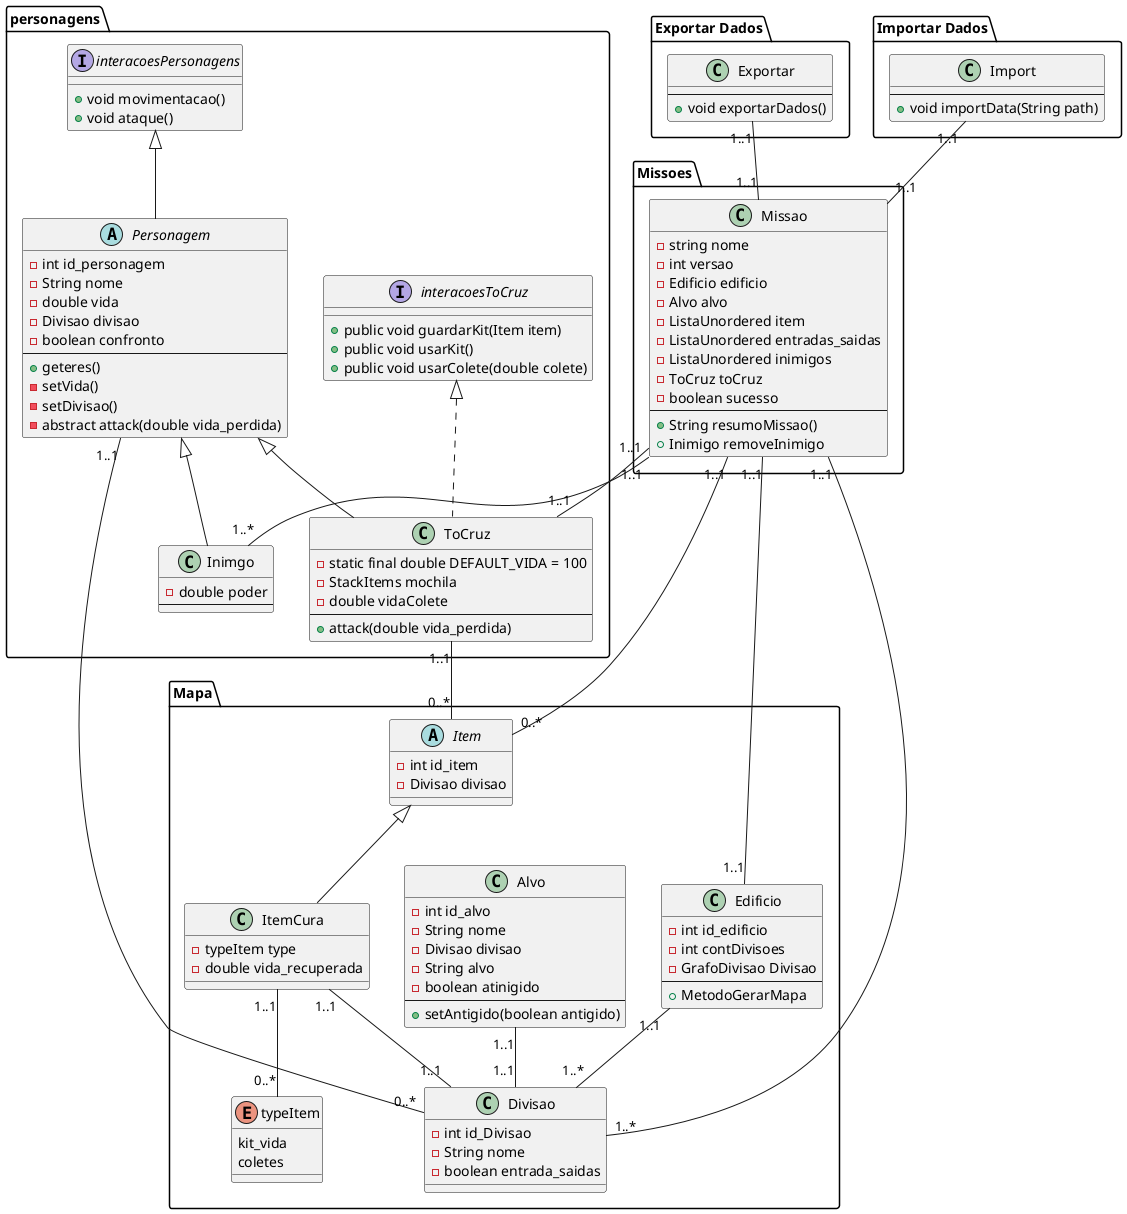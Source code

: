 @startuml DiagramaClassesToCruz

package "Mapa" {
    /'
    Provavelmente é preciso remover este boolean
    '/
    class Divisao {
        - int id_Divisao
        - String nome
        - boolean entrada_saidas
    }

    /'
    As Divisao do edifio vão ser um grafo
    o grafo é construido quando e feita a importação dos dados
    '/
    class Edificio {
        - int id_edificio
        - int contDivisoes
        - GrafoDivisao Divisao
        --
        + MetodoGerarMapa
    }

    Edificio "1..1" -- "1..*" Divisao
    /'
    Talvez meter o type como uma String se sim remover typeAlvo acima
    
    O boolean antigido representa se o objeto já foi coletado ou não pelo 
    ToCruz
    '/
    class Alvo {
        - int id_alvo
        - String nome
        - Divisao divisao
        - String alvo
        - boolean atinigido
        --
        + setAntigido(boolean antigido)
    }

    enum typeItem {
        kit_vida
        coletes
    }

    /'Se houver diferente entre o que cada item fornce,
    criar hierarquia'/
    abstract class Item {
        - int id_item
        - Divisao divisao
    }

    class ItemCura extends Item{
        - typeItem type
        - double vida_recuperada
    }


    Alvo "1..1" -- "1..1" Divisao
    ItemCura "1..1" -- "1..1" Divisao
    ItemCura "1..1" -- "0..*" typeItem
}

package "personagens" {
    
    /'Não daria para meter o To Cruz e o inimigo como uma enum,
    mas só fazer se nã achar mais campos para o inimigo e para o To Cruz'/
    interface interacoesPersonagens {
        + void movimentacao()
        + void ataque()
    }
    
    abstract class Personagem extends interacoesPersonagens {
        - int id_personagem
        - String nome
        - double vida
        - Divisao divisao
        - boolean confronto
        --
        + geteres()
        - setVida()
        - setDivisao()
        - abstract attack(double vida_perdida)
    }

    interface interacoesToCruz {
        + public void guardarKit(Item item)        
        + public void usarKit()
        + public void usarColete(double colete)
    }

    /'
    A Stack guarda apenas os kitVida
    A double vidaColete em principio não é necessário.
    O ToCruz não tem a variavel poder, porque ele vai dar sempre
    instaKill
    '/
    class ToCruz extends Personagem implements interacoesToCruz {
        - static final double DEFAULT_VIDA = 100
        - StackItems mochila
        - double vidaColete
        --
        + attack(double vida_perdida)
    }

    class Inimgo extends Personagem {
        - double poder
        --
    }

    Personagem "1..1" -- "0..*" Divisao
    ToCruz "1..1" -- "0..*" Item
}

package "Missoes" {

    /'
    O item é uma LinkedList ou um array
    As entras também podem ser LinkedList ou Stacks 

    Estes campos também podem ser Listas (que pode ser melhor)

    No construtor o ToCruz não é mandado no 
    '/
    class Missao {
        - string nome
        - int versao
        - Edificio edificio
        - Alvo alvo
        - ListaUnordered item
        - ListaUnordered entradas_saidas
        - ListaUnordered inimigos
        - ToCruz toCruz
        - boolean sucesso
        --
        + String resumoMissao()
        + Inimigo removeInimigo
    }

    Missao "1..1" -- "0..*" Item
    Missao "1..1" -- "1..1" Edificio
    Missao "1..1" -- "1..*" Divisao
    Missao "1..1" -- "1..*" Inimgo
    Missao "1..1" -- "1..1" ToCruz
}

package "Importar Dados" {

    class Import {
        --
        + void importData(String path)
    }

    Import "1..1" -- "1..1" Missao
}

package "Exportar Dados" {

    class Exportar {
        --
        + void exportarDados()
    }

    Exportar "1..1" -- "1..1" Missao
}

@enduml